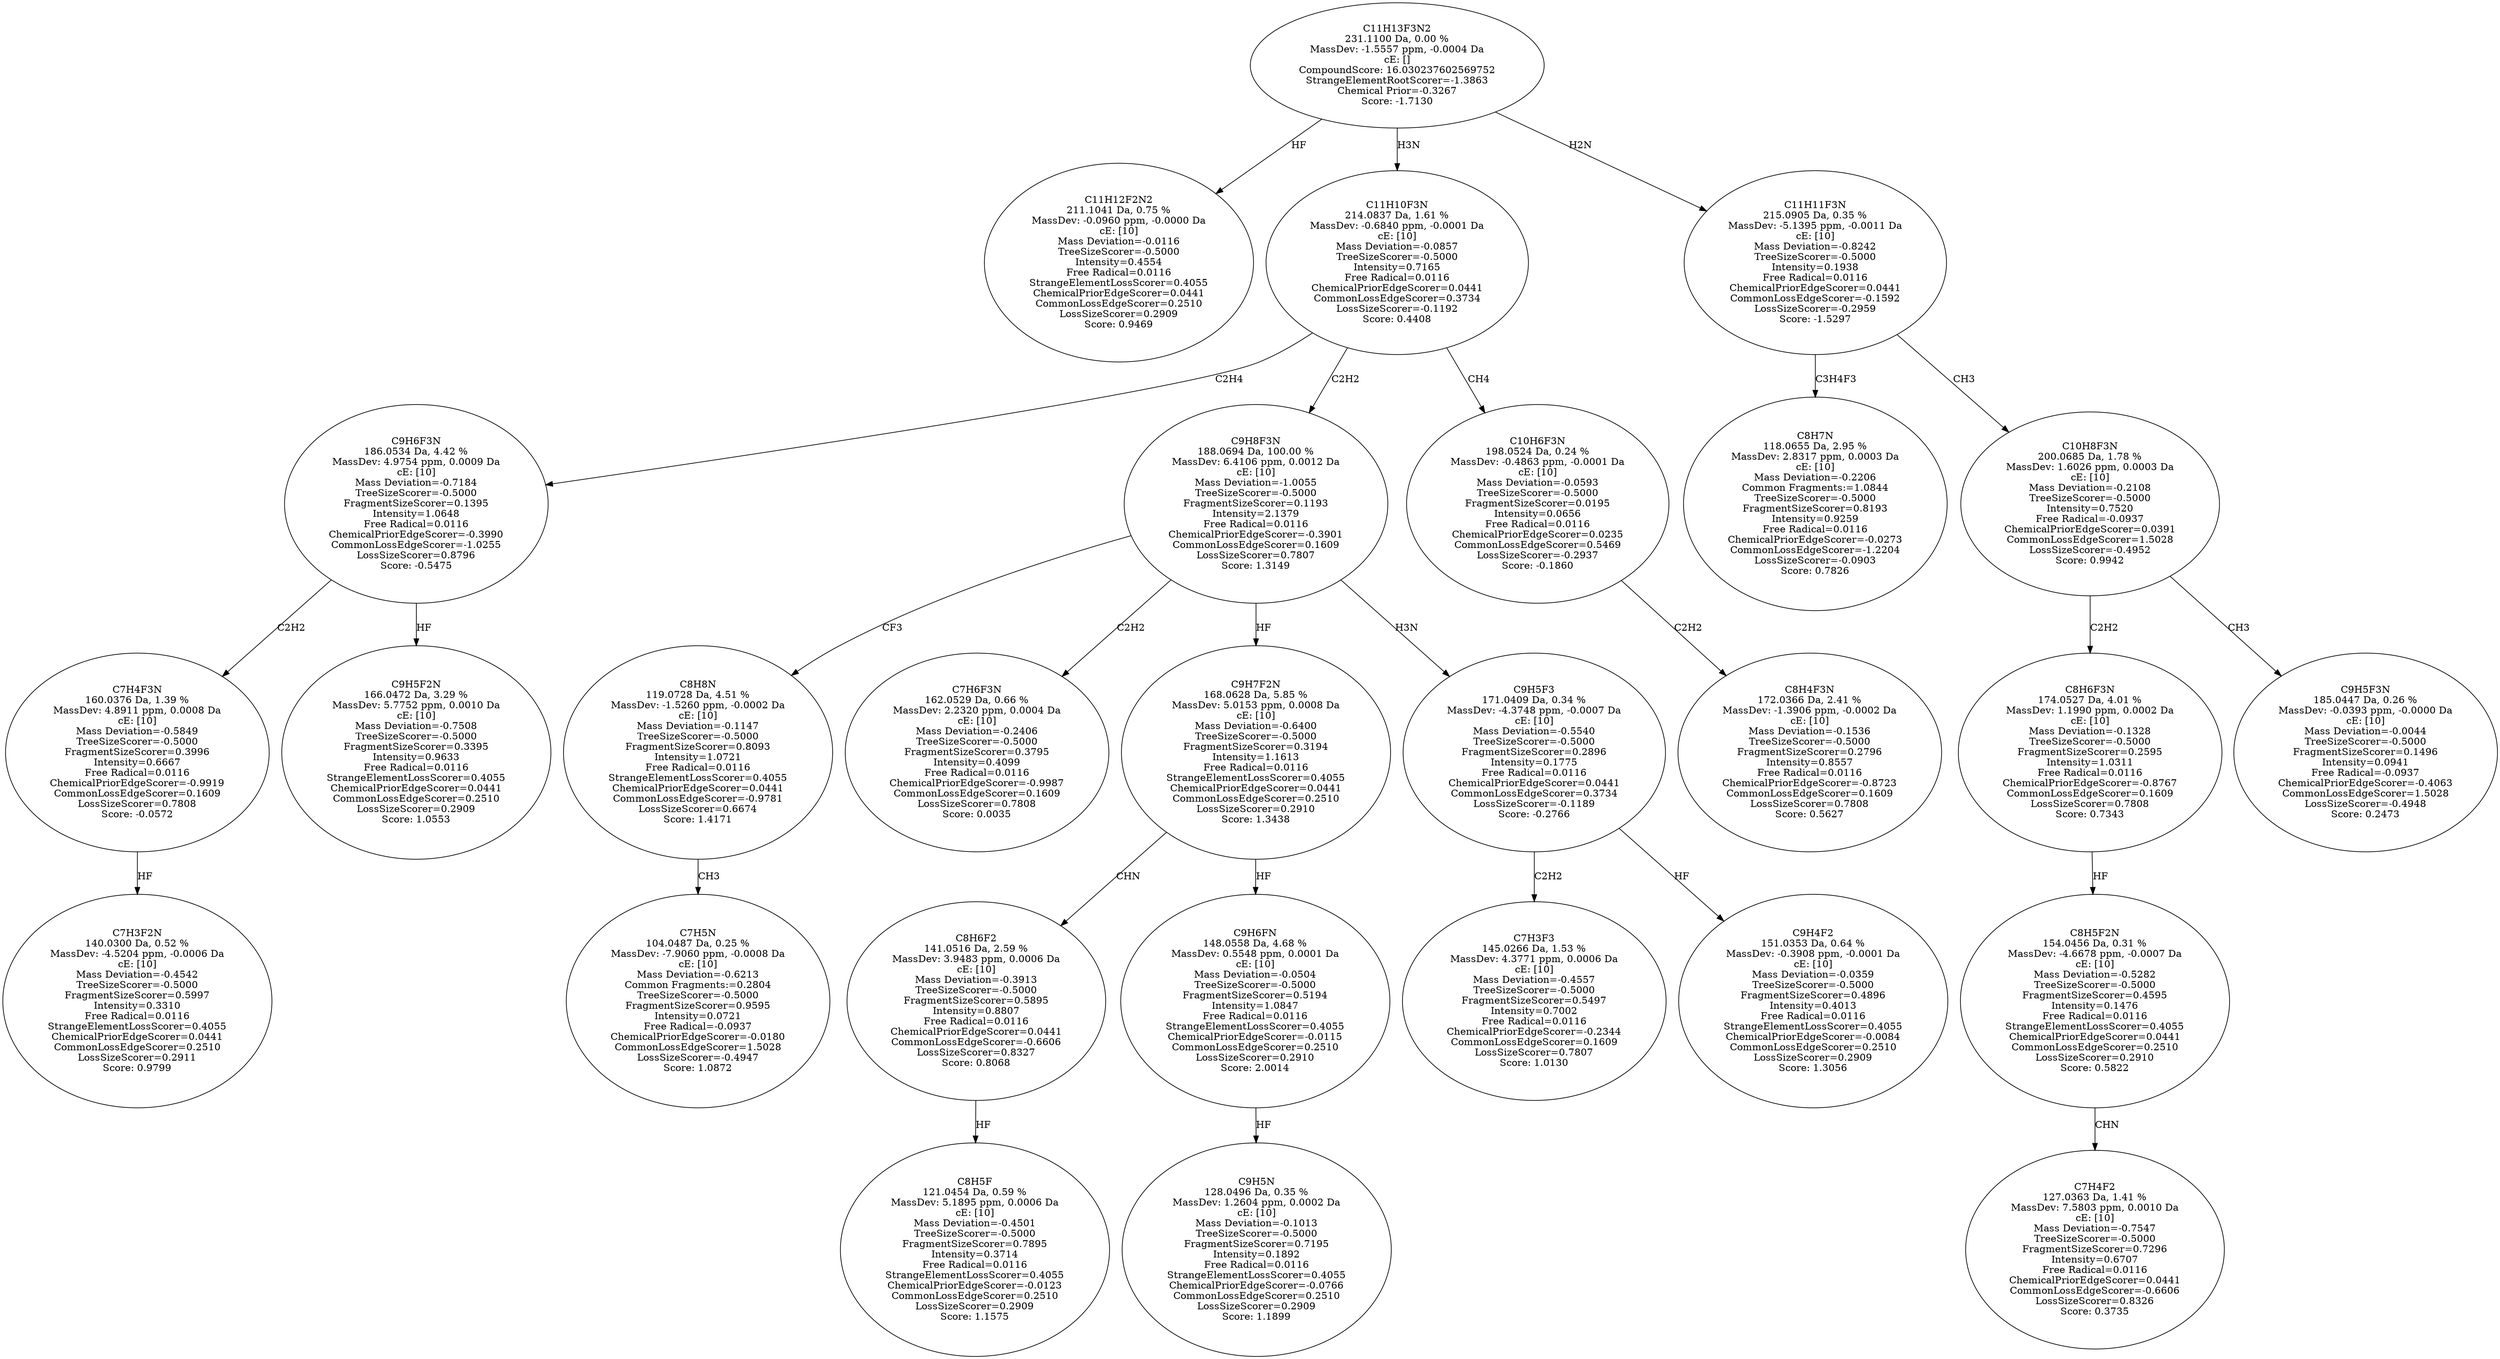 strict digraph {
v1 [label="C11H12F2N2\n211.1041 Da, 0.75 %\nMassDev: -0.0960 ppm, -0.0000 Da\ncE: [10]\nMass Deviation=-0.0116\nTreeSizeScorer=-0.5000\nIntensity=0.4554\nFree Radical=0.0116\nStrangeElementLossScorer=0.4055\nChemicalPriorEdgeScorer=0.0441\nCommonLossEdgeScorer=0.2510\nLossSizeScorer=0.2909\nScore: 0.9469"];
v2 [label="C7H3F2N\n140.0300 Da, 0.52 %\nMassDev: -4.5204 ppm, -0.0006 Da\ncE: [10]\nMass Deviation=-0.4542\nTreeSizeScorer=-0.5000\nFragmentSizeScorer=0.5997\nIntensity=0.3310\nFree Radical=0.0116\nStrangeElementLossScorer=0.4055\nChemicalPriorEdgeScorer=0.0441\nCommonLossEdgeScorer=0.2510\nLossSizeScorer=0.2911\nScore: 0.9799"];
v3 [label="C7H4F3N\n160.0376 Da, 1.39 %\nMassDev: 4.8911 ppm, 0.0008 Da\ncE: [10]\nMass Deviation=-0.5849\nTreeSizeScorer=-0.5000\nFragmentSizeScorer=0.3996\nIntensity=0.6667\nFree Radical=0.0116\nChemicalPriorEdgeScorer=-0.9919\nCommonLossEdgeScorer=0.1609\nLossSizeScorer=0.7808\nScore: -0.0572"];
v4 [label="C9H5F2N\n166.0472 Da, 3.29 %\nMassDev: 5.7752 ppm, 0.0010 Da\ncE: [10]\nMass Deviation=-0.7508\nTreeSizeScorer=-0.5000\nFragmentSizeScorer=0.3395\nIntensity=0.9633\nFree Radical=0.0116\nStrangeElementLossScorer=0.4055\nChemicalPriorEdgeScorer=0.0441\nCommonLossEdgeScorer=0.2510\nLossSizeScorer=0.2909\nScore: 1.0553"];
v5 [label="C9H6F3N\n186.0534 Da, 4.42 %\nMassDev: 4.9754 ppm, 0.0009 Da\ncE: [10]\nMass Deviation=-0.7184\nTreeSizeScorer=-0.5000\nFragmentSizeScorer=0.1395\nIntensity=1.0648\nFree Radical=0.0116\nChemicalPriorEdgeScorer=-0.3990\nCommonLossEdgeScorer=-1.0255\nLossSizeScorer=0.8796\nScore: -0.5475"];
v6 [label="C7H5N\n104.0487 Da, 0.25 %\nMassDev: -7.9060 ppm, -0.0008 Da\ncE: [10]\nMass Deviation=-0.6213\nCommon Fragments:=0.2804\nTreeSizeScorer=-0.5000\nFragmentSizeScorer=0.9595\nIntensity=0.0721\nFree Radical=-0.0937\nChemicalPriorEdgeScorer=-0.0180\nCommonLossEdgeScorer=1.5028\nLossSizeScorer=-0.4947\nScore: 1.0872"];
v7 [label="C8H8N\n119.0728 Da, 4.51 %\nMassDev: -1.5260 ppm, -0.0002 Da\ncE: [10]\nMass Deviation=-0.1147\nTreeSizeScorer=-0.5000\nFragmentSizeScorer=0.8093\nIntensity=1.0721\nFree Radical=0.0116\nStrangeElementLossScorer=0.4055\nChemicalPriorEdgeScorer=0.0441\nCommonLossEdgeScorer=-0.9781\nLossSizeScorer=0.6674\nScore: 1.4171"];
v8 [label="C7H6F3N\n162.0529 Da, 0.66 %\nMassDev: 2.2320 ppm, 0.0004 Da\ncE: [10]\nMass Deviation=-0.2406\nTreeSizeScorer=-0.5000\nFragmentSizeScorer=0.3795\nIntensity=0.4099\nFree Radical=0.0116\nChemicalPriorEdgeScorer=-0.9987\nCommonLossEdgeScorer=0.1609\nLossSizeScorer=0.7808\nScore: 0.0035"];
v9 [label="C8H5F\n121.0454 Da, 0.59 %\nMassDev: 5.1895 ppm, 0.0006 Da\ncE: [10]\nMass Deviation=-0.4501\nTreeSizeScorer=-0.5000\nFragmentSizeScorer=0.7895\nIntensity=0.3714\nFree Radical=0.0116\nStrangeElementLossScorer=0.4055\nChemicalPriorEdgeScorer=-0.0123\nCommonLossEdgeScorer=0.2510\nLossSizeScorer=0.2909\nScore: 1.1575"];
v10 [label="C8H6F2\n141.0516 Da, 2.59 %\nMassDev: 3.9483 ppm, 0.0006 Da\ncE: [10]\nMass Deviation=-0.3913\nTreeSizeScorer=-0.5000\nFragmentSizeScorer=0.5895\nIntensity=0.8807\nFree Radical=0.0116\nChemicalPriorEdgeScorer=0.0441\nCommonLossEdgeScorer=-0.6606\nLossSizeScorer=0.8327\nScore: 0.8068"];
v11 [label="C9H5N\n128.0496 Da, 0.35 %\nMassDev: 1.2604 ppm, 0.0002 Da\ncE: [10]\nMass Deviation=-0.1013\nTreeSizeScorer=-0.5000\nFragmentSizeScorer=0.7195\nIntensity=0.1892\nFree Radical=0.0116\nStrangeElementLossScorer=0.4055\nChemicalPriorEdgeScorer=-0.0766\nCommonLossEdgeScorer=0.2510\nLossSizeScorer=0.2909\nScore: 1.1899"];
v12 [label="C9H6FN\n148.0558 Da, 4.68 %\nMassDev: 0.5548 ppm, 0.0001 Da\ncE: [10]\nMass Deviation=-0.0504\nTreeSizeScorer=-0.5000\nFragmentSizeScorer=0.5194\nIntensity=1.0847\nFree Radical=0.0116\nStrangeElementLossScorer=0.4055\nChemicalPriorEdgeScorer=-0.0115\nCommonLossEdgeScorer=0.2510\nLossSizeScorer=0.2910\nScore: 2.0014"];
v13 [label="C9H7F2N\n168.0628 Da, 5.85 %\nMassDev: 5.0153 ppm, 0.0008 Da\ncE: [10]\nMass Deviation=-0.6400\nTreeSizeScorer=-0.5000\nFragmentSizeScorer=0.3194\nIntensity=1.1613\nFree Radical=0.0116\nStrangeElementLossScorer=0.4055\nChemicalPriorEdgeScorer=0.0441\nCommonLossEdgeScorer=0.2510\nLossSizeScorer=0.2910\nScore: 1.3438"];
v14 [label="C7H3F3\n145.0266 Da, 1.53 %\nMassDev: 4.3771 ppm, 0.0006 Da\ncE: [10]\nMass Deviation=-0.4557\nTreeSizeScorer=-0.5000\nFragmentSizeScorer=0.5497\nIntensity=0.7002\nFree Radical=0.0116\nChemicalPriorEdgeScorer=-0.2344\nCommonLossEdgeScorer=0.1609\nLossSizeScorer=0.7807\nScore: 1.0130"];
v15 [label="C9H4F2\n151.0353 Da, 0.64 %\nMassDev: -0.3908 ppm, -0.0001 Da\ncE: [10]\nMass Deviation=-0.0359\nTreeSizeScorer=-0.5000\nFragmentSizeScorer=0.4896\nIntensity=0.4013\nFree Radical=0.0116\nStrangeElementLossScorer=0.4055\nChemicalPriorEdgeScorer=-0.0084\nCommonLossEdgeScorer=0.2510\nLossSizeScorer=0.2909\nScore: 1.3056"];
v16 [label="C9H5F3\n171.0409 Da, 0.34 %\nMassDev: -4.3748 ppm, -0.0007 Da\ncE: [10]\nMass Deviation=-0.5540\nTreeSizeScorer=-0.5000\nFragmentSizeScorer=0.2896\nIntensity=0.1775\nFree Radical=0.0116\nChemicalPriorEdgeScorer=0.0441\nCommonLossEdgeScorer=0.3734\nLossSizeScorer=-0.1189\nScore: -0.2766"];
v17 [label="C9H8F3N\n188.0694 Da, 100.00 %\nMassDev: 6.4106 ppm, 0.0012 Da\ncE: [10]\nMass Deviation=-1.0055\nTreeSizeScorer=-0.5000\nFragmentSizeScorer=0.1193\nIntensity=2.1379\nFree Radical=0.0116\nChemicalPriorEdgeScorer=-0.3901\nCommonLossEdgeScorer=0.1609\nLossSizeScorer=0.7807\nScore: 1.3149"];
v18 [label="C8H4F3N\n172.0366 Da, 2.41 %\nMassDev: -1.3906 ppm, -0.0002 Da\ncE: [10]\nMass Deviation=-0.1536\nTreeSizeScorer=-0.5000\nFragmentSizeScorer=0.2796\nIntensity=0.8557\nFree Radical=0.0116\nChemicalPriorEdgeScorer=-0.8723\nCommonLossEdgeScorer=0.1609\nLossSizeScorer=0.7808\nScore: 0.5627"];
v19 [label="C10H6F3N\n198.0524 Da, 0.24 %\nMassDev: -0.4863 ppm, -0.0001 Da\ncE: [10]\nMass Deviation=-0.0593\nTreeSizeScorer=-0.5000\nFragmentSizeScorer=0.0195\nIntensity=0.0656\nFree Radical=0.0116\nChemicalPriorEdgeScorer=0.0235\nCommonLossEdgeScorer=0.5469\nLossSizeScorer=-0.2937\nScore: -0.1860"];
v20 [label="C11H10F3N\n214.0837 Da, 1.61 %\nMassDev: -0.6840 ppm, -0.0001 Da\ncE: [10]\nMass Deviation=-0.0857\nTreeSizeScorer=-0.5000\nIntensity=0.7165\nFree Radical=0.0116\nChemicalPriorEdgeScorer=0.0441\nCommonLossEdgeScorer=0.3734\nLossSizeScorer=-0.1192\nScore: 0.4408"];
v21 [label="C8H7N\n118.0655 Da, 2.95 %\nMassDev: 2.8317 ppm, 0.0003 Da\ncE: [10]\nMass Deviation=-0.2206\nCommon Fragments:=1.0844\nTreeSizeScorer=-0.5000\nFragmentSizeScorer=0.8193\nIntensity=0.9259\nFree Radical=0.0116\nChemicalPriorEdgeScorer=-0.0273\nCommonLossEdgeScorer=-1.2204\nLossSizeScorer=-0.0903\nScore: 0.7826"];
v22 [label="C7H4F2\n127.0363 Da, 1.41 %\nMassDev: 7.5803 ppm, 0.0010 Da\ncE: [10]\nMass Deviation=-0.7547\nTreeSizeScorer=-0.5000\nFragmentSizeScorer=0.7296\nIntensity=0.6707\nFree Radical=0.0116\nChemicalPriorEdgeScorer=0.0441\nCommonLossEdgeScorer=-0.6606\nLossSizeScorer=0.8326\nScore: 0.3735"];
v23 [label="C8H5F2N\n154.0456 Da, 0.31 %\nMassDev: -4.6678 ppm, -0.0007 Da\ncE: [10]\nMass Deviation=-0.5282\nTreeSizeScorer=-0.5000\nFragmentSizeScorer=0.4595\nIntensity=0.1476\nFree Radical=0.0116\nStrangeElementLossScorer=0.4055\nChemicalPriorEdgeScorer=0.0441\nCommonLossEdgeScorer=0.2510\nLossSizeScorer=0.2910\nScore: 0.5822"];
v24 [label="C8H6F3N\n174.0527 Da, 4.01 %\nMassDev: 1.1990 ppm, 0.0002 Da\ncE: [10]\nMass Deviation=-0.1328\nTreeSizeScorer=-0.5000\nFragmentSizeScorer=0.2595\nIntensity=1.0311\nFree Radical=0.0116\nChemicalPriorEdgeScorer=-0.8767\nCommonLossEdgeScorer=0.1609\nLossSizeScorer=0.7808\nScore: 0.7343"];
v25 [label="C9H5F3N\n185.0447 Da, 0.26 %\nMassDev: -0.0393 ppm, -0.0000 Da\ncE: [10]\nMass Deviation=-0.0044\nTreeSizeScorer=-0.5000\nFragmentSizeScorer=0.1496\nIntensity=0.0941\nFree Radical=-0.0937\nChemicalPriorEdgeScorer=-0.4063\nCommonLossEdgeScorer=1.5028\nLossSizeScorer=-0.4948\nScore: 0.2473"];
v26 [label="C10H8F3N\n200.0685 Da, 1.78 %\nMassDev: 1.6026 ppm, 0.0003 Da\ncE: [10]\nMass Deviation=-0.2108\nTreeSizeScorer=-0.5000\nIntensity=0.7520\nFree Radical=-0.0937\nChemicalPriorEdgeScorer=0.0391\nCommonLossEdgeScorer=1.5028\nLossSizeScorer=-0.4952\nScore: 0.9942"];
v27 [label="C11H11F3N\n215.0905 Da, 0.35 %\nMassDev: -5.1395 ppm, -0.0011 Da\ncE: [10]\nMass Deviation=-0.8242\nTreeSizeScorer=-0.5000\nIntensity=0.1938\nFree Radical=0.0116\nChemicalPriorEdgeScorer=0.0441\nCommonLossEdgeScorer=-0.1592\nLossSizeScorer=-0.2959\nScore: -1.5297"];
v28 [label="C11H13F3N2\n231.1100 Da, 0.00 %\nMassDev: -1.5557 ppm, -0.0004 Da\ncE: []\nCompoundScore: 16.030237602569752\nStrangeElementRootScorer=-1.3863\nChemical Prior=-0.3267\nScore: -1.7130"];
v28 -> v1 [label="HF"];
v3 -> v2 [label="HF"];
v5 -> v3 [label="C2H2"];
v5 -> v4 [label="HF"];
v20 -> v5 [label="C2H4"];
v7 -> v6 [label="CH3"];
v17 -> v7 [label="CF3"];
v17 -> v8 [label="C2H2"];
v10 -> v9 [label="HF"];
v13 -> v10 [label="CHN"];
v12 -> v11 [label="HF"];
v13 -> v12 [label="HF"];
v17 -> v13 [label="HF"];
v16 -> v14 [label="C2H2"];
v16 -> v15 [label="HF"];
v17 -> v16 [label="H3N"];
v20 -> v17 [label="C2H2"];
v19 -> v18 [label="C2H2"];
v20 -> v19 [label="CH4"];
v28 -> v20 [label="H3N"];
v27 -> v21 [label="C3H4F3"];
v23 -> v22 [label="CHN"];
v24 -> v23 [label="HF"];
v26 -> v24 [label="C2H2"];
v26 -> v25 [label="CH3"];
v27 -> v26 [label="CH3"];
v28 -> v27 [label="H2N"];
}
